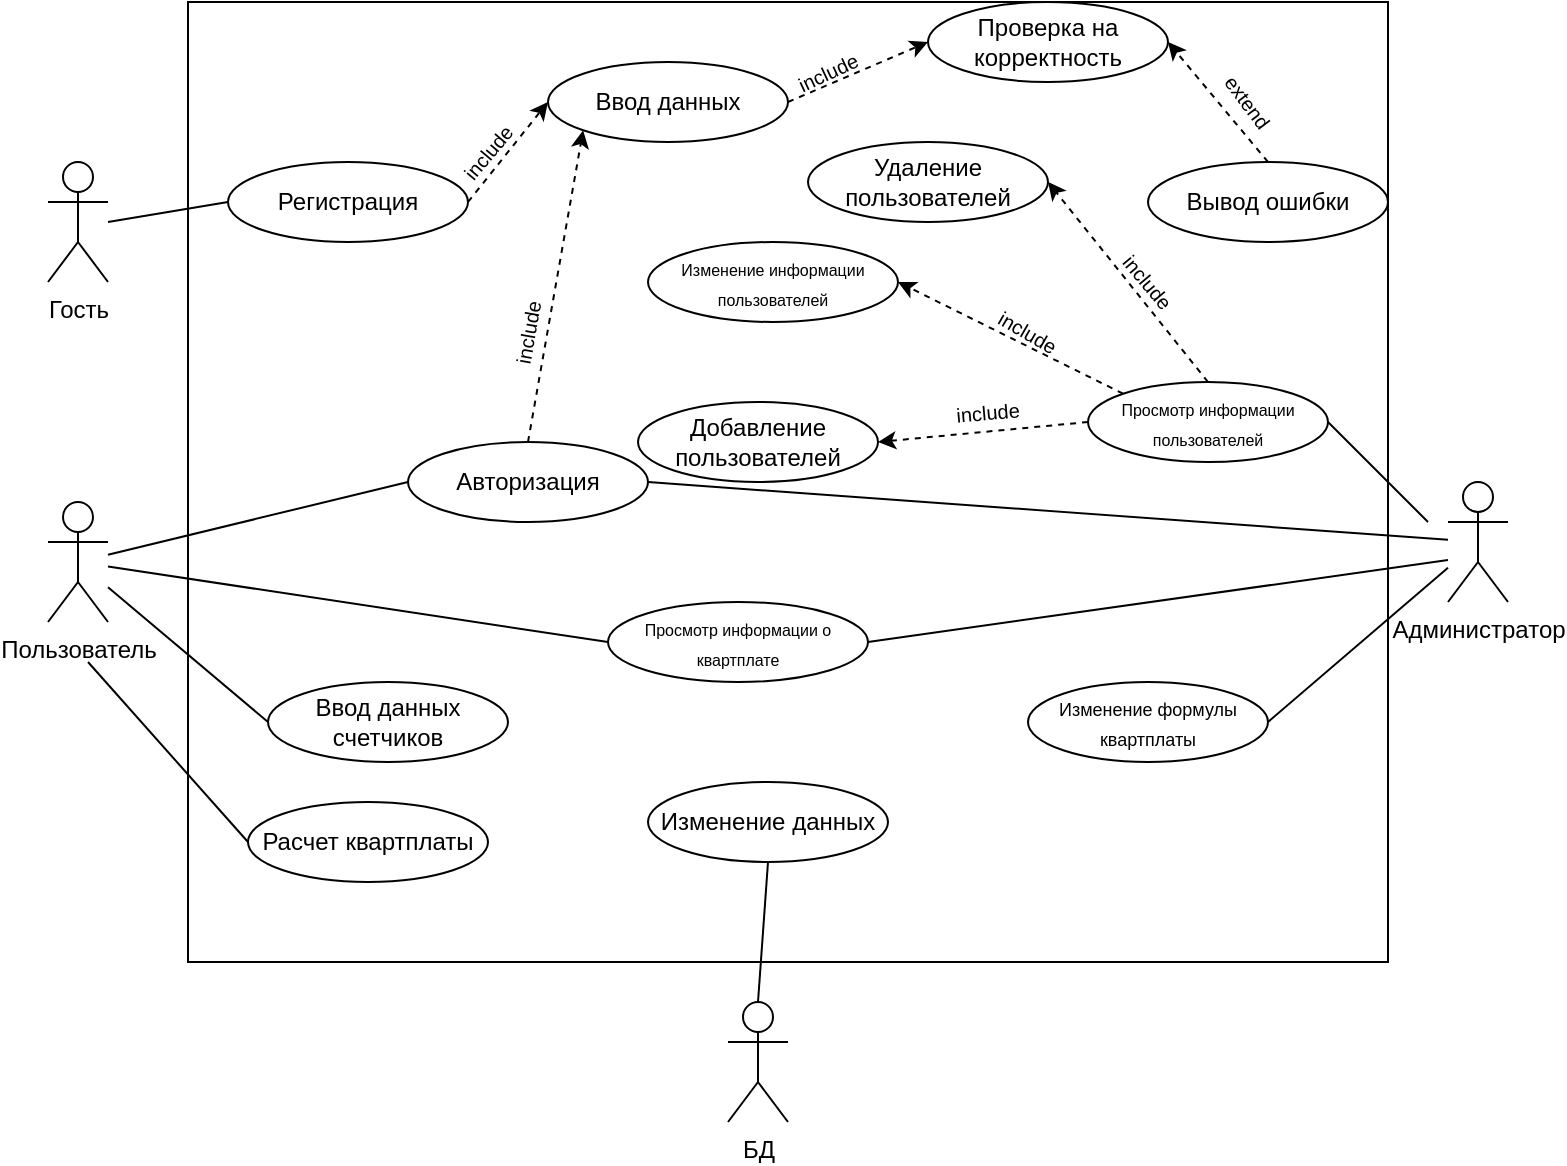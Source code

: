<mxfile version="26.1.0">
  <diagram name="Страница — 1" id="WS1tYyeIjO3YxDQ77gIm">
    <mxGraphModel dx="1050" dy="1743" grid="1" gridSize="10" guides="1" tooltips="1" connect="1" arrows="1" fold="1" page="1" pageScale="1" pageWidth="827" pageHeight="1169" math="0" shadow="0">
      <root>
        <mxCell id="0" />
        <mxCell id="1" parent="0" />
        <mxCell id="RvWR-JM56vbjrbiaglGF-1" value="" style="rounded=0;whiteSpace=wrap;html=1;labelBackgroundColor=none;" vertex="1" parent="1">
          <mxGeometry x="120" y="-1040" width="600" height="480" as="geometry" />
        </mxCell>
        <mxCell id="RvWR-JM56vbjrbiaglGF-2" style="edgeStyle=orthogonalEdgeStyle;rounded=0;orthogonalLoop=1;jettySize=auto;html=1;exitX=0.5;exitY=1;exitDx=0;exitDy=0;" edge="1" parent="1" source="RvWR-JM56vbjrbiaglGF-1" target="RvWR-JM56vbjrbiaglGF-1">
          <mxGeometry relative="1" as="geometry" />
        </mxCell>
        <mxCell id="RvWR-JM56vbjrbiaglGF-5" value="Гость" style="shape=umlActor;verticalLabelPosition=bottom;verticalAlign=top;html=1;outlineConnect=0;" vertex="1" parent="1">
          <mxGeometry x="50" y="-960" width="30" height="60" as="geometry" />
        </mxCell>
        <mxCell id="RvWR-JM56vbjrbiaglGF-6" value="Пользователь" style="shape=umlActor;verticalLabelPosition=bottom;verticalAlign=top;html=1;outlineConnect=0;" vertex="1" parent="1">
          <mxGeometry x="50" y="-790" width="30" height="60" as="geometry" />
        </mxCell>
        <mxCell id="RvWR-JM56vbjrbiaglGF-7" value="Администратор" style="shape=umlActor;verticalLabelPosition=bottom;verticalAlign=top;html=1;outlineConnect=0;" vertex="1" parent="1">
          <mxGeometry x="750" y="-800" width="30" height="60" as="geometry" />
        </mxCell>
        <mxCell id="RvWR-JM56vbjrbiaglGF-8" value="Регистрация" style="ellipse;whiteSpace=wrap;html=1;" vertex="1" parent="1">
          <mxGeometry x="140" y="-960" width="120" height="40" as="geometry" />
        </mxCell>
        <mxCell id="RvWR-JM56vbjrbiaglGF-9" value="Авторизация" style="ellipse;whiteSpace=wrap;html=1;" vertex="1" parent="1">
          <mxGeometry x="230" y="-820" width="120" height="40" as="geometry" />
        </mxCell>
        <mxCell id="RvWR-JM56vbjrbiaglGF-10" value="&lt;font style=&quot;font-size: 8px;&quot;&gt;Просмотр информации о квартплате&lt;/font&gt;" style="ellipse;whiteSpace=wrap;html=1;" vertex="1" parent="1">
          <mxGeometry x="330" y="-740" width="130" height="40" as="geometry" />
        </mxCell>
        <mxCell id="RvWR-JM56vbjrbiaglGF-11" value="Ввод данных счетчиков" style="ellipse;whiteSpace=wrap;html=1;" vertex="1" parent="1">
          <mxGeometry x="160" y="-700" width="120" height="40" as="geometry" />
        </mxCell>
        <mxCell id="RvWR-JM56vbjrbiaglGF-12" value="Расчет квартплаты" style="ellipse;whiteSpace=wrap;html=1;" vertex="1" parent="1">
          <mxGeometry x="150" y="-640" width="120" height="40" as="geometry" />
        </mxCell>
        <mxCell id="RvWR-JM56vbjrbiaglGF-13" value="Ввод данных" style="ellipse;whiteSpace=wrap;html=1;" vertex="1" parent="1">
          <mxGeometry x="300" y="-1010" width="120" height="40" as="geometry" />
        </mxCell>
        <mxCell id="RvWR-JM56vbjrbiaglGF-14" value="Проверка на корректность" style="ellipse;whiteSpace=wrap;html=1;" vertex="1" parent="1">
          <mxGeometry x="490" y="-1040" width="120" height="40" as="geometry" />
        </mxCell>
        <mxCell id="RvWR-JM56vbjrbiaglGF-15" value="Вывод ошибки" style="ellipse;whiteSpace=wrap;html=1;" vertex="1" parent="1">
          <mxGeometry x="600" y="-960" width="120" height="40" as="geometry" />
        </mxCell>
        <mxCell id="RvWR-JM56vbjrbiaglGF-18" value="" style="endArrow=none;html=1;rounded=0;entryX=0;entryY=0.5;entryDx=0;entryDy=0;" edge="1" parent="1" target="RvWR-JM56vbjrbiaglGF-8">
          <mxGeometry width="50" height="50" relative="1" as="geometry">
            <mxPoint x="80" y="-930" as="sourcePoint" />
            <mxPoint x="130" y="-980" as="targetPoint" />
          </mxGeometry>
        </mxCell>
        <mxCell id="RvWR-JM56vbjrbiaglGF-19" value="" style="endArrow=classic;html=1;rounded=0;entryX=0;entryY=0.5;entryDx=0;entryDy=0;exitX=1;exitY=0.5;exitDx=0;exitDy=0;dashed=1;" edge="1" parent="1" source="RvWR-JM56vbjrbiaglGF-8" target="RvWR-JM56vbjrbiaglGF-13">
          <mxGeometry width="50" height="50" relative="1" as="geometry">
            <mxPoint x="240" y="-940" as="sourcePoint" />
            <mxPoint x="290" y="-990" as="targetPoint" />
          </mxGeometry>
        </mxCell>
        <mxCell id="RvWR-JM56vbjrbiaglGF-20" value="" style="endArrow=classic;html=1;rounded=0;entryX=0;entryY=0.5;entryDx=0;entryDy=0;exitX=1;exitY=0.5;exitDx=0;exitDy=0;dashed=1;" edge="1" parent="1" source="RvWR-JM56vbjrbiaglGF-13" target="RvWR-JM56vbjrbiaglGF-14">
          <mxGeometry width="50" height="50" relative="1" as="geometry">
            <mxPoint x="380" y="-970" as="sourcePoint" />
            <mxPoint x="420" y="-1010" as="targetPoint" />
          </mxGeometry>
        </mxCell>
        <mxCell id="RvWR-JM56vbjrbiaglGF-21" value="" style="endArrow=classic;html=1;rounded=0;entryX=1;entryY=0.5;entryDx=0;entryDy=0;exitX=0.5;exitY=0;exitDx=0;exitDy=0;dashed=1;" edge="1" parent="1" source="RvWR-JM56vbjrbiaglGF-15" target="RvWR-JM56vbjrbiaglGF-14">
          <mxGeometry width="50" height="50" relative="1" as="geometry">
            <mxPoint x="390" y="-800" as="sourcePoint" />
            <mxPoint x="440" y="-850" as="targetPoint" />
          </mxGeometry>
        </mxCell>
        <mxCell id="RvWR-JM56vbjrbiaglGF-22" value="" style="endArrow=none;html=1;rounded=0;entryX=0;entryY=0.5;entryDx=0;entryDy=0;" edge="1" parent="1" source="RvWR-JM56vbjrbiaglGF-6" target="RvWR-JM56vbjrbiaglGF-9">
          <mxGeometry width="50" height="50" relative="1" as="geometry">
            <mxPoint x="390" y="-800" as="sourcePoint" />
            <mxPoint x="440" y="-850" as="targetPoint" />
          </mxGeometry>
        </mxCell>
        <mxCell id="RvWR-JM56vbjrbiaglGF-23" value="" style="endArrow=none;html=1;rounded=0;entryX=0;entryY=0.5;entryDx=0;entryDy=0;" edge="1" parent="1" source="RvWR-JM56vbjrbiaglGF-6" target="RvWR-JM56vbjrbiaglGF-10">
          <mxGeometry width="50" height="50" relative="1" as="geometry">
            <mxPoint x="90" y="-813" as="sourcePoint" />
            <mxPoint x="150" y="-865" as="targetPoint" />
          </mxGeometry>
        </mxCell>
        <mxCell id="RvWR-JM56vbjrbiaglGF-24" value="" style="endArrow=none;html=1;rounded=0;entryX=0;entryY=0.5;entryDx=0;entryDy=0;" edge="1" parent="1" source="RvWR-JM56vbjrbiaglGF-6" target="RvWR-JM56vbjrbiaglGF-11">
          <mxGeometry width="50" height="50" relative="1" as="geometry">
            <mxPoint x="100" y="-803" as="sourcePoint" />
            <mxPoint x="160" y="-855" as="targetPoint" />
          </mxGeometry>
        </mxCell>
        <mxCell id="RvWR-JM56vbjrbiaglGF-25" value="" style="endArrow=none;html=1;rounded=0;entryX=0;entryY=0.5;entryDx=0;entryDy=0;" edge="1" parent="1" target="RvWR-JM56vbjrbiaglGF-12">
          <mxGeometry width="50" height="50" relative="1" as="geometry">
            <mxPoint x="70" y="-710" as="sourcePoint" />
            <mxPoint x="170" y="-845" as="targetPoint" />
          </mxGeometry>
        </mxCell>
        <mxCell id="RvWR-JM56vbjrbiaglGF-27" value="&lt;font style=&quot;font-size: 9px;&quot;&gt;Изменение формулы квартплаты&lt;/font&gt;" style="ellipse;whiteSpace=wrap;html=1;" vertex="1" parent="1">
          <mxGeometry x="540" y="-700" width="120" height="40" as="geometry" />
        </mxCell>
        <mxCell id="RvWR-JM56vbjrbiaglGF-28" value="&lt;font style=&quot;font-size: 8px;&quot;&gt;Просмотр информации пользователей&lt;/font&gt;" style="ellipse;whiteSpace=wrap;html=1;" vertex="1" parent="1">
          <mxGeometry x="570" y="-850" width="120" height="40" as="geometry" />
        </mxCell>
        <mxCell id="RvWR-JM56vbjrbiaglGF-29" value="Удаление пользователей" style="ellipse;whiteSpace=wrap;html=1;" vertex="1" parent="1">
          <mxGeometry x="430" y="-970" width="120" height="40" as="geometry" />
        </mxCell>
        <mxCell id="RvWR-JM56vbjrbiaglGF-30" value="&lt;font style=&quot;font-size: 8px;&quot;&gt;Изменение информации пользователей&lt;/font&gt;" style="ellipse;whiteSpace=wrap;html=1;" vertex="1" parent="1">
          <mxGeometry x="350" y="-920" width="125" height="40" as="geometry" />
        </mxCell>
        <mxCell id="RvWR-JM56vbjrbiaglGF-31" value="Добавление пользователей" style="ellipse;whiteSpace=wrap;html=1;" vertex="1" parent="1">
          <mxGeometry x="345" y="-840" width="120" height="40" as="geometry" />
        </mxCell>
        <mxCell id="RvWR-JM56vbjrbiaglGF-32" value="" style="endArrow=none;html=1;rounded=0;exitX=1;exitY=0.5;exitDx=0;exitDy=0;" edge="1" parent="1" source="RvWR-JM56vbjrbiaglGF-9" target="RvWR-JM56vbjrbiaglGF-7">
          <mxGeometry width="50" height="50" relative="1" as="geometry">
            <mxPoint x="390" y="-800" as="sourcePoint" />
            <mxPoint x="440" y="-850" as="targetPoint" />
          </mxGeometry>
        </mxCell>
        <mxCell id="RvWR-JM56vbjrbiaglGF-33" value="" style="endArrow=none;html=1;rounded=0;exitX=1;exitY=0.5;exitDx=0;exitDy=0;" edge="1" parent="1" source="RvWR-JM56vbjrbiaglGF-10">
          <mxGeometry width="50" height="50" relative="1" as="geometry">
            <mxPoint x="450" y="-775" as="sourcePoint" />
            <mxPoint x="750" y="-761" as="targetPoint" />
          </mxGeometry>
        </mxCell>
        <mxCell id="RvWR-JM56vbjrbiaglGF-34" value="" style="endArrow=none;html=1;rounded=0;entryX=1;entryY=0.5;entryDx=0;entryDy=0;" edge="1" parent="1" target="RvWR-JM56vbjrbiaglGF-28">
          <mxGeometry width="50" height="50" relative="1" as="geometry">
            <mxPoint x="740" y="-780" as="sourcePoint" />
            <mxPoint x="440" y="-850" as="targetPoint" />
          </mxGeometry>
        </mxCell>
        <mxCell id="RvWR-JM56vbjrbiaglGF-35" value="" style="endArrow=none;html=1;rounded=0;entryX=1;entryY=0.5;entryDx=0;entryDy=0;" edge="1" parent="1" source="RvWR-JM56vbjrbiaglGF-7" target="RvWR-JM56vbjrbiaglGF-27">
          <mxGeometry width="50" height="50" relative="1" as="geometry">
            <mxPoint x="750" y="-770" as="sourcePoint" />
            <mxPoint x="700" y="-815" as="targetPoint" />
          </mxGeometry>
        </mxCell>
        <mxCell id="RvWR-JM56vbjrbiaglGF-36" value="" style="endArrow=classic;html=1;rounded=0;entryX=1;entryY=0.5;entryDx=0;entryDy=0;exitX=0.5;exitY=0;exitDx=0;exitDy=0;dashed=1;" edge="1" parent="1" source="RvWR-JM56vbjrbiaglGF-28" target="RvWR-JM56vbjrbiaglGF-29">
          <mxGeometry width="50" height="50" relative="1" as="geometry">
            <mxPoint x="600" y="-955" as="sourcePoint" />
            <mxPoint x="570" y="-1005" as="targetPoint" />
          </mxGeometry>
        </mxCell>
        <mxCell id="RvWR-JM56vbjrbiaglGF-37" value="" style="endArrow=classic;html=1;rounded=0;entryX=1;entryY=0.5;entryDx=0;entryDy=0;exitX=0;exitY=0;exitDx=0;exitDy=0;dashed=1;" edge="1" parent="1" source="RvWR-JM56vbjrbiaglGF-28" target="RvWR-JM56vbjrbiaglGF-30">
          <mxGeometry width="50" height="50" relative="1" as="geometry">
            <mxPoint x="521" y="-795.5" as="sourcePoint" />
            <mxPoint x="475" y="-914.5" as="targetPoint" />
          </mxGeometry>
        </mxCell>
        <mxCell id="RvWR-JM56vbjrbiaglGF-38" value="" style="endArrow=classic;html=1;rounded=0;entryX=1;entryY=0.5;entryDx=0;entryDy=0;exitX=0;exitY=0.5;exitDx=0;exitDy=0;dashed=1;" edge="1" parent="1" source="RvWR-JM56vbjrbiaglGF-28" target="RvWR-JM56vbjrbiaglGF-31">
          <mxGeometry width="50" height="50" relative="1" as="geometry">
            <mxPoint x="616" y="-816" as="sourcePoint" />
            <mxPoint x="570" y="-935" as="targetPoint" />
          </mxGeometry>
        </mxCell>
        <mxCell id="RvWR-JM56vbjrbiaglGF-39" value="" style="endArrow=classic;html=1;rounded=0;entryX=0;entryY=1;entryDx=0;entryDy=0;exitX=0.5;exitY=0;exitDx=0;exitDy=0;dashed=1;" edge="1" parent="1" source="RvWR-JM56vbjrbiaglGF-9" target="RvWR-JM56vbjrbiaglGF-13">
          <mxGeometry width="50" height="50" relative="1" as="geometry">
            <mxPoint x="260" y="-840" as="sourcePoint" />
            <mxPoint x="310" y="-890" as="targetPoint" />
          </mxGeometry>
        </mxCell>
        <mxCell id="RvWR-JM56vbjrbiaglGF-40" value="БД" style="shape=umlActor;verticalLabelPosition=bottom;verticalAlign=top;html=1;outlineConnect=0;" vertex="1" parent="1">
          <mxGeometry x="390" y="-540" width="30" height="60" as="geometry" />
        </mxCell>
        <mxCell id="RvWR-JM56vbjrbiaglGF-41" value="Изменение данных" style="ellipse;whiteSpace=wrap;html=1;" vertex="1" parent="1">
          <mxGeometry x="350" y="-650" width="120" height="40" as="geometry" />
        </mxCell>
        <mxCell id="RvWR-JM56vbjrbiaglGF-42" value="" style="endArrow=none;html=1;rounded=0;exitX=0.5;exitY=0;exitDx=0;exitDy=0;exitPerimeter=0;entryX=0.5;entryY=1;entryDx=0;entryDy=0;" edge="1" parent="1" source="RvWR-JM56vbjrbiaglGF-40" target="RvWR-JM56vbjrbiaglGF-41">
          <mxGeometry width="50" height="50" relative="1" as="geometry">
            <mxPoint x="390" y="-650" as="sourcePoint" />
            <mxPoint x="440" y="-700" as="targetPoint" />
          </mxGeometry>
        </mxCell>
        <mxCell id="RvWR-JM56vbjrbiaglGF-43" value="&lt;font style=&quot;font-size: 10px;&quot;&gt;include&lt;/font&gt;" style="text;html=1;align=center;verticalAlign=middle;whiteSpace=wrap;rounded=0;rotation=310;sketch=1;curveFitting=1;jiggle=2;" vertex="1" parent="1">
          <mxGeometry x="240" y="-980" width="60" height="30" as="geometry" />
        </mxCell>
        <mxCell id="RvWR-JM56vbjrbiaglGF-45" value="&lt;font style=&quot;font-size: 10px;&quot;&gt;include&lt;/font&gt;" style="text;html=1;align=center;verticalAlign=middle;whiteSpace=wrap;rounded=0;rotation=335;sketch=1;curveFitting=1;jiggle=2;" vertex="1" parent="1">
          <mxGeometry x="410" y="-1020" width="60" height="30" as="geometry" />
        </mxCell>
        <mxCell id="RvWR-JM56vbjrbiaglGF-46" value="&lt;font style=&quot;font-size: 10px;&quot;&gt;include&lt;/font&gt;" style="text;html=1;align=center;verticalAlign=middle;whiteSpace=wrap;rounded=0;rotation=280;sketch=1;curveFitting=1;jiggle=2;" vertex="1" parent="1">
          <mxGeometry x="260" y="-890" width="60" height="30" as="geometry" />
        </mxCell>
        <mxCell id="RvWR-JM56vbjrbiaglGF-47" value="&lt;font style=&quot;font-size: 10px;&quot;&gt;include&lt;/font&gt;" style="text;html=1;align=center;verticalAlign=middle;whiteSpace=wrap;rounded=0;rotation=50;sketch=1;curveFitting=1;jiggle=2;" vertex="1" parent="1">
          <mxGeometry x="570" y="-915" width="60" height="30" as="geometry" />
        </mxCell>
        <mxCell id="RvWR-JM56vbjrbiaglGF-49" value="&lt;font style=&quot;font-size: 10px;&quot;&gt;include&lt;/font&gt;" style="text;html=1;align=center;verticalAlign=middle;whiteSpace=wrap;rounded=0;rotation=30;sketch=1;curveFitting=1;jiggle=2;" vertex="1" parent="1">
          <mxGeometry x="510" y="-890" width="60" height="30" as="geometry" />
        </mxCell>
        <mxCell id="RvWR-JM56vbjrbiaglGF-50" value="&lt;font style=&quot;font-size: 10px;&quot;&gt;include&lt;/font&gt;" style="text;html=1;align=center;verticalAlign=middle;whiteSpace=wrap;rounded=0;rotation=355;sketch=1;curveFitting=1;jiggle=2;" vertex="1" parent="1">
          <mxGeometry x="490" y="-850" width="60" height="30" as="geometry" />
        </mxCell>
        <mxCell id="RvWR-JM56vbjrbiaglGF-51" value="&lt;span style=&quot;font-size: 10px;&quot;&gt;extend&lt;/span&gt;" style="text;html=1;align=center;verticalAlign=middle;whiteSpace=wrap;rounded=0;rotation=53;sketch=1;curveFitting=1;jiggle=2;" vertex="1" parent="1">
          <mxGeometry x="620" y="-1005" width="60" height="30" as="geometry" />
        </mxCell>
      </root>
    </mxGraphModel>
  </diagram>
</mxfile>
